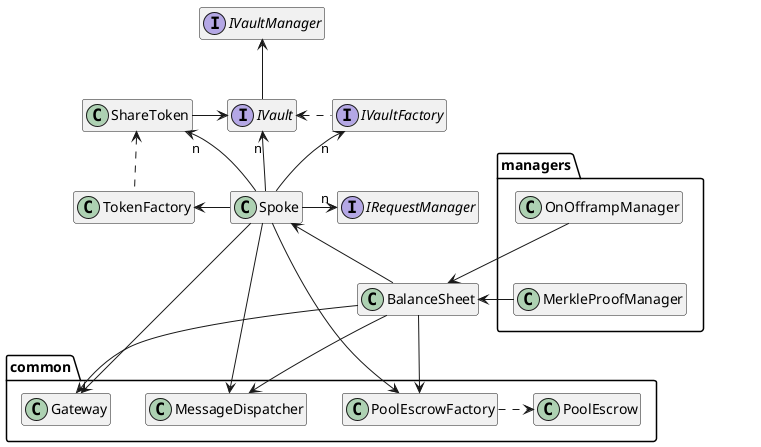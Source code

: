 @startuml
hide empty members

package common {
    class Gateway
    class MessageDispatcher
    class PoolEscrow
    class PoolEscrowFactory
}

package managers {
    class OnOfframpManager
    class MerkleProofManager
}

class Hidden

class Spoke
class ShareToken
class BalanceSheet
class TokenFactory

interface IVaultFactory
interface IVault
interface IVaultManager
interface IRequestManager

Spoke -left-> TokenFactory
Spoke -down--> PoolEscrowFactory
Spoke -up->"n" IVaultFactory
Spoke -up->"n" ShareToken
Spoke -up->"n" IVault
Spoke ---> Gateway
Spoke ---> MessageDispatcher
Spoke -right->"n" IRequestManager

BalanceSheet -right-> PoolEscrowFactory
BalanceSheet -left--> Spoke
BalanceSheet --> MessageDispatcher
BalanceSheet --> Gateway

PoolEscrowFactory .right.> PoolEscrow

ShareToken -right-> IVault
IVault -up-> IVaultManager

OnOfframpManager -down-> BalanceSheet
MerkleProofManager -up-> BalanceSheet

TokenFactory .up.> ShareToken
IVaultFactory .left.> IVault

' Hidden stuff to make things more visual

hide Hidden

OnOfframpManager -down[hidden]-> MerkleProofManager
MerkleProofManager -down-> Hidden
Hidden -up-> BalanceSheet

@enduml
